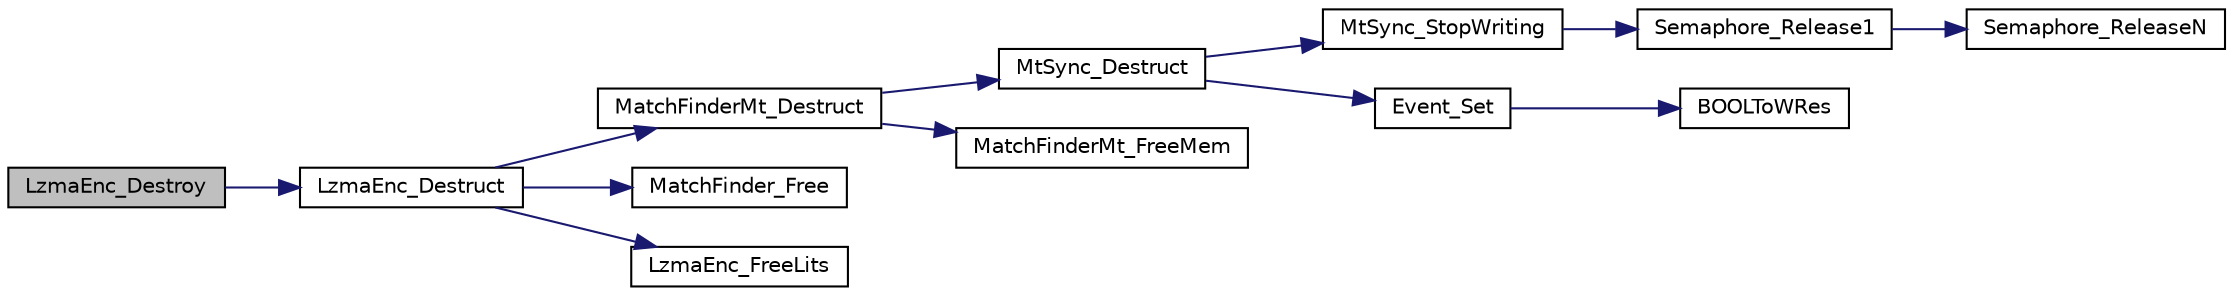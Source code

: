 digraph G
{
  edge [fontname="Helvetica",fontsize="10",labelfontname="Helvetica",labelfontsize="10"];
  node [fontname="Helvetica",fontsize="10",shape=record];
  rankdir="LR";
  Node1 [label="LzmaEnc_Destroy",height=0.2,width=0.4,color="black", fillcolor="grey75", style="filled" fontcolor="black"];
  Node1 -> Node2 [color="midnightblue",fontsize="10",style="solid",fontname="Helvetica"];
  Node2 [label="LzmaEnc_Destruct",height=0.2,width=0.4,color="black", fillcolor="white", style="filled",URL="$_lzma_enc_8c.html#a468c61c864910402968dee57bc958ea8"];
  Node2 -> Node3 [color="midnightblue",fontsize="10",style="solid",fontname="Helvetica"];
  Node3 [label="MatchFinderMt_Destruct",height=0.2,width=0.4,color="black", fillcolor="white", style="filled",URL="$_lz_find_mt_8c.html#a8f04458f06b00f3c982627cc01f566ce"];
  Node3 -> Node4 [color="midnightblue",fontsize="10",style="solid",fontname="Helvetica"];
  Node4 [label="MtSync_Destruct",height=0.2,width=0.4,color="black", fillcolor="white", style="filled",URL="$_lz_find_mt_8c.html#abe828e1f84f9d54d9d52bf271cc656ba"];
  Node4 -> Node5 [color="midnightblue",fontsize="10",style="solid",fontname="Helvetica"];
  Node5 [label="MtSync_StopWriting",height=0.2,width=0.4,color="black", fillcolor="white", style="filled",URL="$_lz_find_mt_8c.html#a8df1d3212ac2c1d3e5f11c0778ec6536"];
  Node5 -> Node6 [color="midnightblue",fontsize="10",style="solid",fontname="Helvetica"];
  Node6 [label="Semaphore_Release1",height=0.2,width=0.4,color="black", fillcolor="white", style="filled",URL="$_threads_8c.html#a6d392082486c2dd897b1256a5b5eb8f7"];
  Node6 -> Node7 [color="midnightblue",fontsize="10",style="solid",fontname="Helvetica"];
  Node7 [label="Semaphore_ReleaseN",height=0.2,width=0.4,color="black", fillcolor="white", style="filled",URL="$_threads_8c.html#a1dfc591d0c0c4fcc8881567bfa146498"];
  Node4 -> Node8 [color="midnightblue",fontsize="10",style="solid",fontname="Helvetica"];
  Node8 [label="Event_Set",height=0.2,width=0.4,color="black", fillcolor="white", style="filled",URL="$_threads_8c.html#a4c894884b1268b8d00d2a96489ba89e3"];
  Node8 -> Node9 [color="midnightblue",fontsize="10",style="solid",fontname="Helvetica"];
  Node9 [label="BOOLToWRes",height=0.2,width=0.4,color="black", fillcolor="white", style="filled",URL="$_threads_8c.html#a4cab6ca310179ac5fd522acd3fa59a50"];
  Node3 -> Node10 [color="midnightblue",fontsize="10",style="solid",fontname="Helvetica"];
  Node10 [label="MatchFinderMt_FreeMem",height=0.2,width=0.4,color="black", fillcolor="white", style="filled",URL="$_lz_find_mt_8c.html#afd7e6f1d902192822f2c76fdac6abe87"];
  Node2 -> Node11 [color="midnightblue",fontsize="10",style="solid",fontname="Helvetica"];
  Node11 [label="MatchFinder_Free",height=0.2,width=0.4,color="black", fillcolor="white", style="filled",URL="$_lz_find_8c.html#a7cd763a949f7a5f1bad61a9ebf0f7c30"];
  Node2 -> Node12 [color="midnightblue",fontsize="10",style="solid",fontname="Helvetica"];
  Node12 [label="LzmaEnc_FreeLits",height=0.2,width=0.4,color="black", fillcolor="white", style="filled",URL="$_lzma_enc_8c.html#a7f6d9c0dba37c4249c29a54283c9747b"];
}

